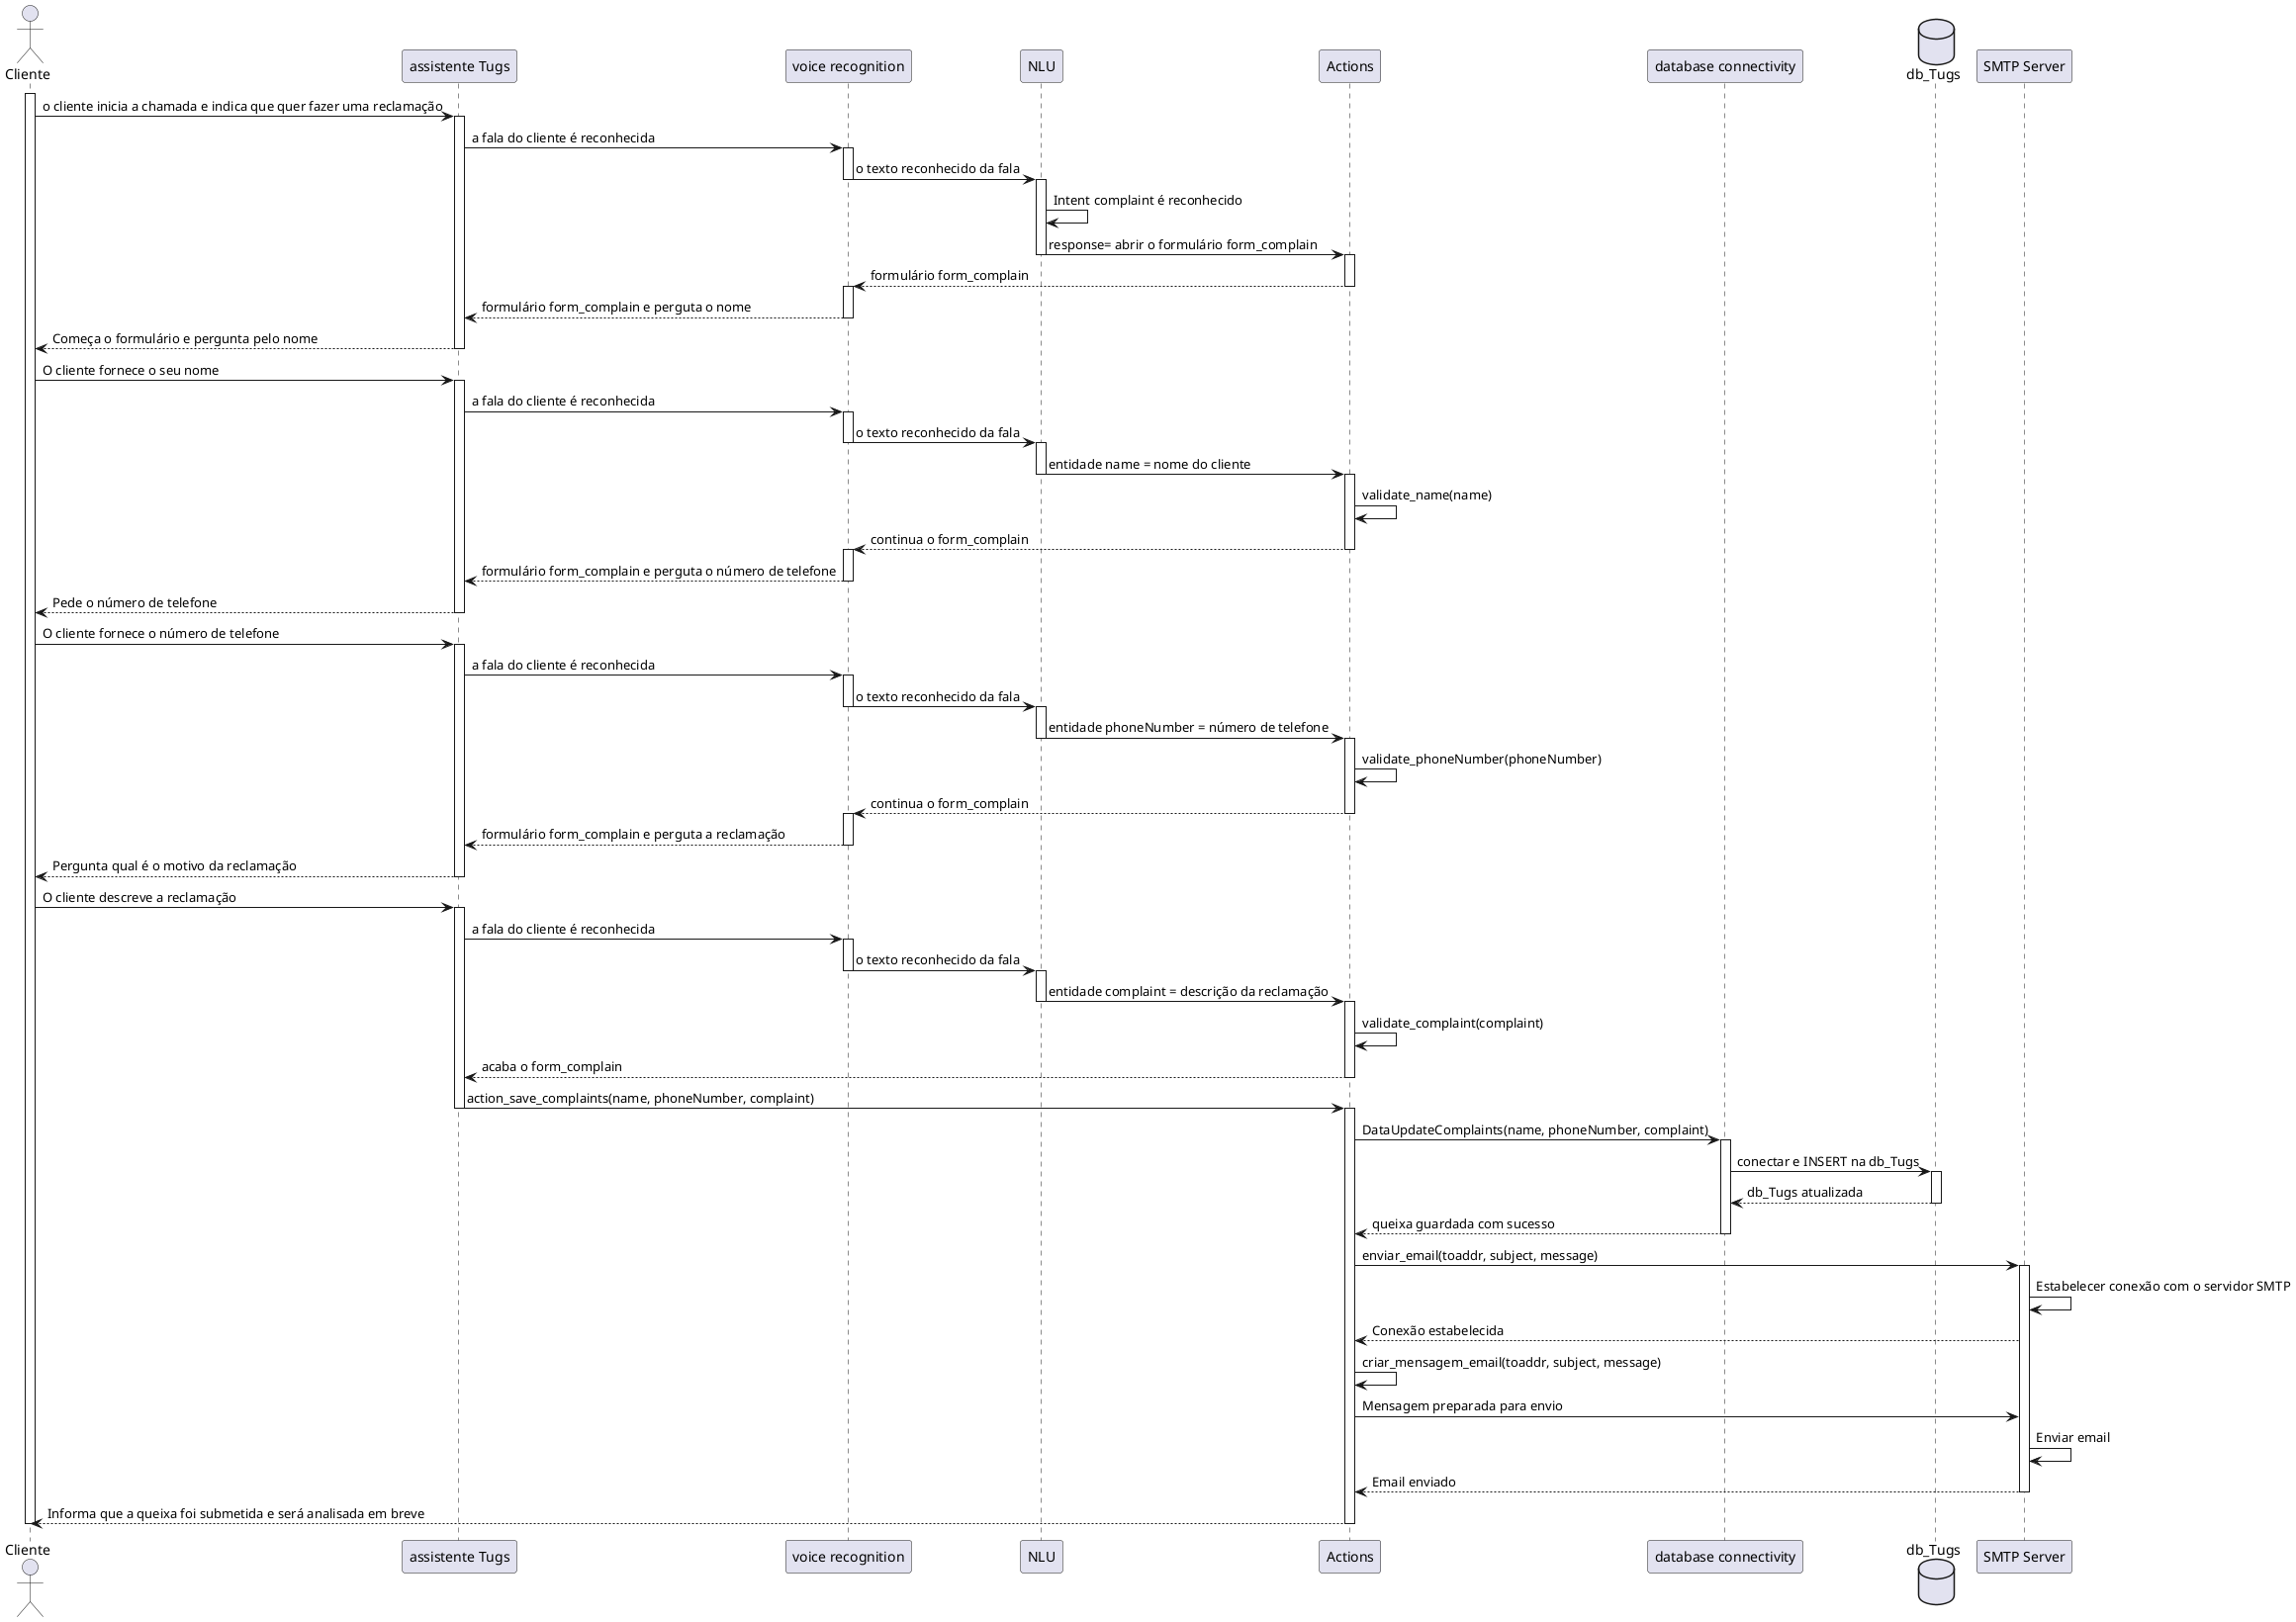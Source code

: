 @startuml seqDiagComplaint

actor Cliente
participant Bot as "assistente Tugs"
participant speech_recognizer as "voice recognition"
participant NLU as "NLU"
participant Actions as "Actions"
participant connect as "database connectivity"
database Database as "db_Tugs"
participant SMTPServer as "SMTP Server"

activate Cliente

Cliente -> Bot: o cliente inicia a chamada e indica que quer fazer uma reclamação
activate Bot
Bot -> speech_recognizer: a fala do cliente é reconhecida
activate speech_recognizer
speech_recognizer -> NLU: o texto reconhecido da fala
deactivate speech_recognizer
activate NLU
NLU -> NLU: Intent complaint é reconhecido 
NLU -> Actions: response= abrir o formulário form_complain
deactivate NLU
activate Actions
deactivate NLU
Actions --> speech_recognizer: formulário form_complain
deactivate Actions

activate speech_recognizer
speech_recognizer --> Bot: formulário form_complain e perguta o nome
deactivate speech_recognizer


Bot --> Cliente: Começa o formulário e pergunta pelo nome
deactivate Bot

Cliente -> Bot: O cliente fornece o seu nome
activate Bot

Bot -> speech_recognizer: a fala do cliente é reconhecida
activate speech_recognizer
speech_recognizer -> NLU: o texto reconhecido da fala
deactivate speech_recognizer
activate NLU


NLU -> Actions: entidade name = nome do cliente
deactivate NLU
activate Actions

Actions -> Actions: validate_name(name)
Actions --> speech_recognizer: continua o form_complain
deactivate Actions

activate speech_recognizer
speech_recognizer --> Bot: formulário form_complain e perguta o número de telefone
deactivate speech_recognizer


Bot --> Cliente: Pede o número de telefone
deactivate Bot

Cliente -> Bot: O cliente fornece o número de telefone
activate Bot

Bot -> speech_recognizer: a fala do cliente é reconhecida
activate speech_recognizer
speech_recognizer -> NLU: o texto reconhecido da fala
deactivate speech_recognizer
activate NLU

NLU -> Actions: entidade phoneNumber = número de telefone
deactivate NLU

activate Actions
Actions -> Actions: validate_phoneNumber(phoneNumber)
Actions --> speech_recognizer: continua o form_complain
deactivate Actions

activate speech_recognizer
speech_recognizer --> Bot: formulário form_complain e perguta a reclamação
deactivate speech_recognizer


Bot --> Cliente: Pergunta qual é o motivo da reclamação
deactivate Bot

Cliente -> Bot: O cliente descreve a reclamação
activate Bot

Bot -> speech_recognizer: a fala do cliente é reconhecida
activate speech_recognizer
speech_recognizer -> NLU: o texto reconhecido da fala
deactivate speech_recognizer
activate NLU

NLU -> Actions: entidade complaint = descrição da reclamação
deactivate NLU
activate Actions

Actions -> Actions: validate_complaint(complaint)
Actions --> Bot: acaba o form_complain
deactivate Actions

Bot -> Actions: action_save_complaints(name, phoneNumber, complaint)
deactivate Bot

activate Actions

Actions -> connect: DataUpdateComplaints(name, phoneNumber, complaint)
activate connect

connect -> Database: conectar e INSERT na db_Tugs
activate Database
Database --> connect: db_Tugs atualizada
deactivate Database
connect --> Actions: queixa guardada com sucesso
deactivate connect

Actions -> SMTPServer: enviar_email(toaddr, subject, message)
activate SMTPServer

SMTPServer -> SMTPServer: Estabelecer conexão com o servidor SMTP
SMTPServer --> Actions: Conexão estabelecida
Actions -> Actions: criar_mensagem_email(toaddr, subject, message)
Actions -> SMTPServer: Mensagem preparada para envio
SMTPServer -> SMTPServer: Enviar email
SMTPServer --> Actions: Email enviado
deactivate SMTPServer

Actions --> Cliente: Informa que a queixa foi submetida e será analisada em breve
deactivate Actions

deactivate Cliente

@enduml
